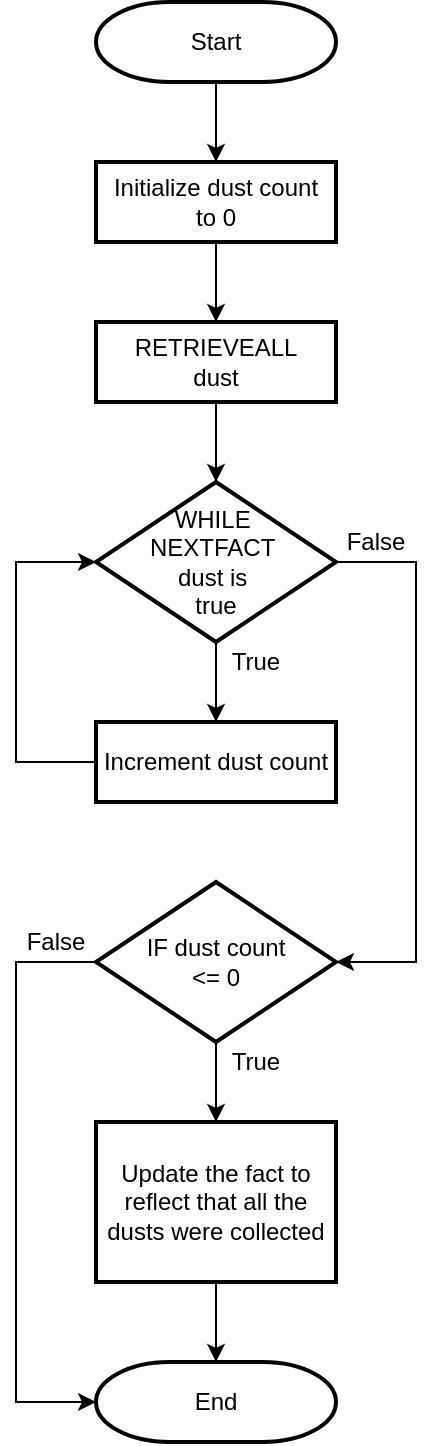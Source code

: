 <mxfile version="13.10.0" type="device"><diagram id="C5RBs43oDa-KdzZeNtuy" name="Page-1"><mxGraphModel dx="1351" dy="630" grid="1" gridSize="10" guides="1" tooltips="1" connect="1" arrows="1" fold="1" page="1" pageScale="1" pageWidth="827" pageHeight="1169" math="0" shadow="0"><root><mxCell id="WIyWlLk6GJQsqaUBKTNV-0"/><mxCell id="WIyWlLk6GJQsqaUBKTNV-1" parent="WIyWlLk6GJQsqaUBKTNV-0"/><mxCell id="ap4rOlLOFC4eSMy1x0Ht-2" value="" style="edgeStyle=orthogonalEdgeStyle;rounded=0;orthogonalLoop=1;jettySize=auto;html=1;" edge="1" parent="WIyWlLk6GJQsqaUBKTNV-1" source="ap4rOlLOFC4eSMy1x0Ht-0" target="ap4rOlLOFC4eSMy1x0Ht-1"><mxGeometry relative="1" as="geometry"/></mxCell><mxCell id="ap4rOlLOFC4eSMy1x0Ht-0" value="Start" style="strokeWidth=2;html=1;shape=mxgraph.flowchart.terminator;whiteSpace=wrap;" vertex="1" parent="WIyWlLk6GJQsqaUBKTNV-1"><mxGeometry x="360" y="40" width="120" height="40" as="geometry"/></mxCell><mxCell id="ap4rOlLOFC4eSMy1x0Ht-6" value="" style="edgeStyle=orthogonalEdgeStyle;rounded=0;orthogonalLoop=1;jettySize=auto;html=1;" edge="1" parent="WIyWlLk6GJQsqaUBKTNV-1" source="ap4rOlLOFC4eSMy1x0Ht-1" target="ap4rOlLOFC4eSMy1x0Ht-5"><mxGeometry relative="1" as="geometry"/></mxCell><mxCell id="ap4rOlLOFC4eSMy1x0Ht-1" value="Initialize dust count &lt;br&gt;to 0" style="whiteSpace=wrap;html=1;strokeWidth=2;" vertex="1" parent="WIyWlLk6GJQsqaUBKTNV-1"><mxGeometry x="360" y="120" width="120" height="40" as="geometry"/></mxCell><mxCell id="ap4rOlLOFC4eSMy1x0Ht-8" value="" style="edgeStyle=orthogonalEdgeStyle;rounded=0;orthogonalLoop=1;jettySize=auto;html=1;" edge="1" parent="WIyWlLk6GJQsqaUBKTNV-1" source="ap4rOlLOFC4eSMy1x0Ht-5" target="ap4rOlLOFC4eSMy1x0Ht-7"><mxGeometry relative="1" as="geometry"/></mxCell><mxCell id="ap4rOlLOFC4eSMy1x0Ht-5" value="RETRIEVEALL&lt;br&gt;dust" style="whiteSpace=wrap;html=1;strokeWidth=2;" vertex="1" parent="WIyWlLk6GJQsqaUBKTNV-1"><mxGeometry x="360" y="200" width="120" height="40" as="geometry"/></mxCell><mxCell id="ap4rOlLOFC4eSMy1x0Ht-10" value="" style="edgeStyle=orthogonalEdgeStyle;rounded=0;orthogonalLoop=1;jettySize=auto;html=1;" edge="1" parent="WIyWlLk6GJQsqaUBKTNV-1" source="ap4rOlLOFC4eSMy1x0Ht-7" target="ap4rOlLOFC4eSMy1x0Ht-9"><mxGeometry relative="1" as="geometry"/></mxCell><mxCell id="ap4rOlLOFC4eSMy1x0Ht-15" style="edgeStyle=orthogonalEdgeStyle;rounded=0;orthogonalLoop=1;jettySize=auto;html=1;entryX=1;entryY=0.5;entryDx=0;entryDy=0;" edge="1" parent="WIyWlLk6GJQsqaUBKTNV-1" source="ap4rOlLOFC4eSMy1x0Ht-7" target="ap4rOlLOFC4eSMy1x0Ht-11"><mxGeometry relative="1" as="geometry"><Array as="points"><mxPoint x="520" y="320"/><mxPoint x="520" y="520"/></Array></mxGeometry></mxCell><mxCell id="ap4rOlLOFC4eSMy1x0Ht-7" value="&lt;span&gt;WHILE&amp;nbsp;&lt;/span&gt;&lt;br&gt;&lt;span&gt;NEXTFACT&amp;nbsp;&lt;/span&gt;&lt;br&gt;&lt;span&gt;dust is&amp;nbsp;&lt;/span&gt;&lt;br&gt;&lt;span&gt;true&lt;/span&gt;" style="rhombus;whiteSpace=wrap;html=1;strokeWidth=2;" vertex="1" parent="WIyWlLk6GJQsqaUBKTNV-1"><mxGeometry x="360" y="280" width="120" height="80" as="geometry"/></mxCell><mxCell id="ap4rOlLOFC4eSMy1x0Ht-13" style="edgeStyle=orthogonalEdgeStyle;rounded=0;orthogonalLoop=1;jettySize=auto;html=1;entryX=0;entryY=0.5;entryDx=0;entryDy=0;" edge="1" parent="WIyWlLk6GJQsqaUBKTNV-1" source="ap4rOlLOFC4eSMy1x0Ht-9" target="ap4rOlLOFC4eSMy1x0Ht-7"><mxGeometry relative="1" as="geometry"><Array as="points"><mxPoint x="320" y="420"/><mxPoint x="320" y="320"/></Array></mxGeometry></mxCell><mxCell id="ap4rOlLOFC4eSMy1x0Ht-9" value="Increment dust count" style="whiteSpace=wrap;html=1;strokeWidth=2;" vertex="1" parent="WIyWlLk6GJQsqaUBKTNV-1"><mxGeometry x="360" y="400" width="120" height="40" as="geometry"/></mxCell><mxCell id="ap4rOlLOFC4eSMy1x0Ht-18" value="" style="edgeStyle=orthogonalEdgeStyle;rounded=0;orthogonalLoop=1;jettySize=auto;html=1;" edge="1" parent="WIyWlLk6GJQsqaUBKTNV-1" source="ap4rOlLOFC4eSMy1x0Ht-11" target="ap4rOlLOFC4eSMy1x0Ht-17"><mxGeometry relative="1" as="geometry"/></mxCell><mxCell id="ap4rOlLOFC4eSMy1x0Ht-25" style="edgeStyle=orthogonalEdgeStyle;rounded=0;orthogonalLoop=1;jettySize=auto;html=1;entryX=0;entryY=0.5;entryDx=0;entryDy=0;entryPerimeter=0;" edge="1" parent="WIyWlLk6GJQsqaUBKTNV-1" source="ap4rOlLOFC4eSMy1x0Ht-11" target="ap4rOlLOFC4eSMy1x0Ht-20"><mxGeometry relative="1" as="geometry"><Array as="points"><mxPoint x="320" y="520"/><mxPoint x="320" y="740"/></Array></mxGeometry></mxCell><mxCell id="ap4rOlLOFC4eSMy1x0Ht-11" value="IF dust count&lt;br&gt;&amp;lt;= 0" style="rhombus;whiteSpace=wrap;html=1;strokeWidth=2;" vertex="1" parent="WIyWlLk6GJQsqaUBKTNV-1"><mxGeometry x="360" y="480" width="120" height="80" as="geometry"/></mxCell><mxCell id="ap4rOlLOFC4eSMy1x0Ht-14" value="True" style="text;html=1;strokeColor=none;fillColor=none;align=center;verticalAlign=middle;whiteSpace=wrap;rounded=0;" vertex="1" parent="WIyWlLk6GJQsqaUBKTNV-1"><mxGeometry x="420" y="360" width="40" height="20" as="geometry"/></mxCell><mxCell id="ap4rOlLOFC4eSMy1x0Ht-16" value="False" style="text;html=1;strokeColor=none;fillColor=none;align=center;verticalAlign=middle;whiteSpace=wrap;rounded=0;" vertex="1" parent="WIyWlLk6GJQsqaUBKTNV-1"><mxGeometry x="480" y="300" width="40" height="20" as="geometry"/></mxCell><mxCell id="ap4rOlLOFC4eSMy1x0Ht-21" value="" style="edgeStyle=orthogonalEdgeStyle;rounded=0;orthogonalLoop=1;jettySize=auto;html=1;" edge="1" parent="WIyWlLk6GJQsqaUBKTNV-1" source="ap4rOlLOFC4eSMy1x0Ht-17" target="ap4rOlLOFC4eSMy1x0Ht-20"><mxGeometry relative="1" as="geometry"/></mxCell><mxCell id="ap4rOlLOFC4eSMy1x0Ht-17" value="Update the fact to reflect that all the dusts were collected" style="whiteSpace=wrap;html=1;strokeWidth=2;" vertex="1" parent="WIyWlLk6GJQsqaUBKTNV-1"><mxGeometry x="360" y="600" width="120" height="80" as="geometry"/></mxCell><mxCell id="ap4rOlLOFC4eSMy1x0Ht-20" value="End" style="strokeWidth=2;html=1;shape=mxgraph.flowchart.terminator;whiteSpace=wrap;" vertex="1" parent="WIyWlLk6GJQsqaUBKTNV-1"><mxGeometry x="360" y="720" width="120" height="40" as="geometry"/></mxCell><mxCell id="ap4rOlLOFC4eSMy1x0Ht-22" value="True" style="text;html=1;strokeColor=none;fillColor=none;align=center;verticalAlign=middle;whiteSpace=wrap;rounded=0;" vertex="1" parent="WIyWlLk6GJQsqaUBKTNV-1"><mxGeometry x="420" y="560" width="40" height="20" as="geometry"/></mxCell><mxCell id="ap4rOlLOFC4eSMy1x0Ht-26" value="False" style="text;html=1;strokeColor=none;fillColor=none;align=center;verticalAlign=middle;whiteSpace=wrap;rounded=0;" vertex="1" parent="WIyWlLk6GJQsqaUBKTNV-1"><mxGeometry x="320" y="500" width="40" height="20" as="geometry"/></mxCell></root></mxGraphModel></diagram></mxfile>